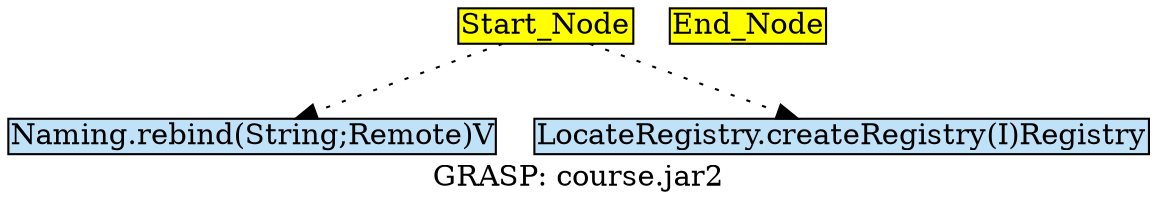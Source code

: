 digraph G {
	graph[label="GRASP: course.jar2"];	node[style=filled,fillcolor ="white",shape=box,margin=0.02,width=0,height=0];
	"Start_Node"[fillcolor ="yellow",style="filled" ];
	"Naming.rebind(String;Remote)V"[fillcolor ="#c0e2f8",style="filled" ];
	"End_Node"[fillcolor ="yellow",style="filled" ];
	"Start_Node"[fillcolor ="yellow",style="filled" ];
	"LocateRegistry.createRegistry(I)Registry"[fillcolor ="#c0e2f8",style="filled" ];
	"Start_Node" -> "LocateRegistry.createRegistry(I)Registry"[color="black",style=dotted];
	"Start_Node" -> "Naming.rebind(String;Remote)V"[color="black",style=dotted];
}
